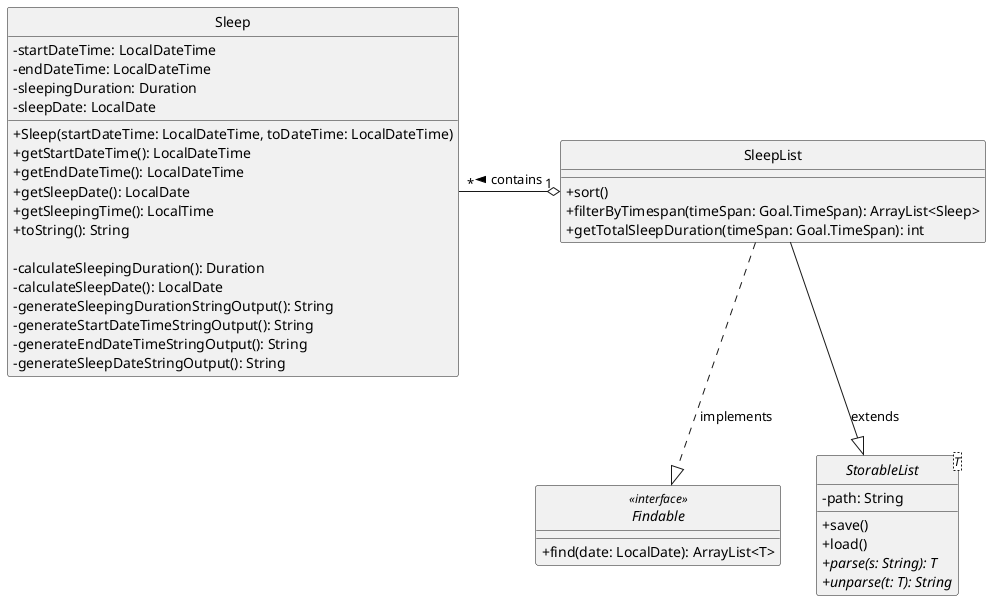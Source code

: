 @startuml
'https://plantuml.com/class-diagram
skinparam classAttributeIconSize 0
hide circle


interface Findable<<interface>> {
    + find(date: LocalDate): ArrayList<T>
}

abstract class StorableList<T> {
    - path: String
    + save()
    + load()
    + {abstract} parse(s: String): T
    + {abstract} unparse(t: T): String
}


class Sleep {
    - startDateTime: LocalDateTime
    - endDateTime: LocalDateTime
    - sleepingDuration: Duration
    - sleepDate: LocalDate

    + Sleep(startDateTime: LocalDateTime, toDateTime: LocalDateTime)
    + getStartDateTime(): LocalDateTime
    + getEndDateTime(): LocalDateTime
    + getSleepDate(): LocalDate
    + getSleepingTime(): LocalTime
    + toString(): String

    - calculateSleepingDuration(): Duration
    - calculateSleepDate(): LocalDate
    - generateSleepingDurationStringOutput(): String
    - generateStartDateTimeStringOutput(): String
    - generateEndDateTimeStringOutput(): String
    - generateSleepDateStringOutput(): String
}

class SleepList {
    + sort()
    + filterByTimespan(timeSpan: Goal.TimeSpan): ArrayList<Sleep>
    + getTotalSleepDuration(timeSpan: Goal.TimeSpan): int
}

SleepList --|> StorableList: extends
SleepList "1" o-l- "*" Sleep :contains >
SleepList ..|>  Findable : implements
@enduml
